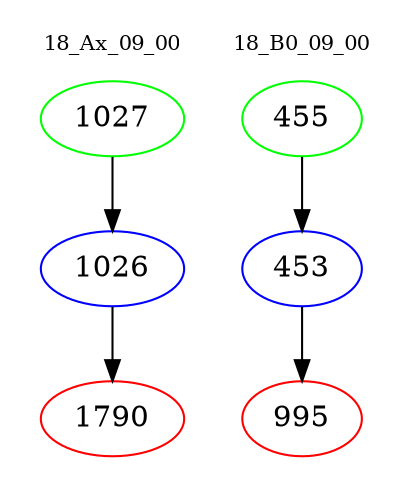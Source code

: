 digraph{
subgraph cluster_0 {
color = white
label = "18_Ax_09_00";
fontsize=10;
T0_1027 [label="1027", color="green"]
T0_1027 -> T0_1026 [color="black"]
T0_1026 [label="1026", color="blue"]
T0_1026 -> T0_1790 [color="black"]
T0_1790 [label="1790", color="red"]
}
subgraph cluster_1 {
color = white
label = "18_B0_09_00";
fontsize=10;
T1_455 [label="455", color="green"]
T1_455 -> T1_453 [color="black"]
T1_453 [label="453", color="blue"]
T1_453 -> T1_995 [color="black"]
T1_995 [label="995", color="red"]
}
}
